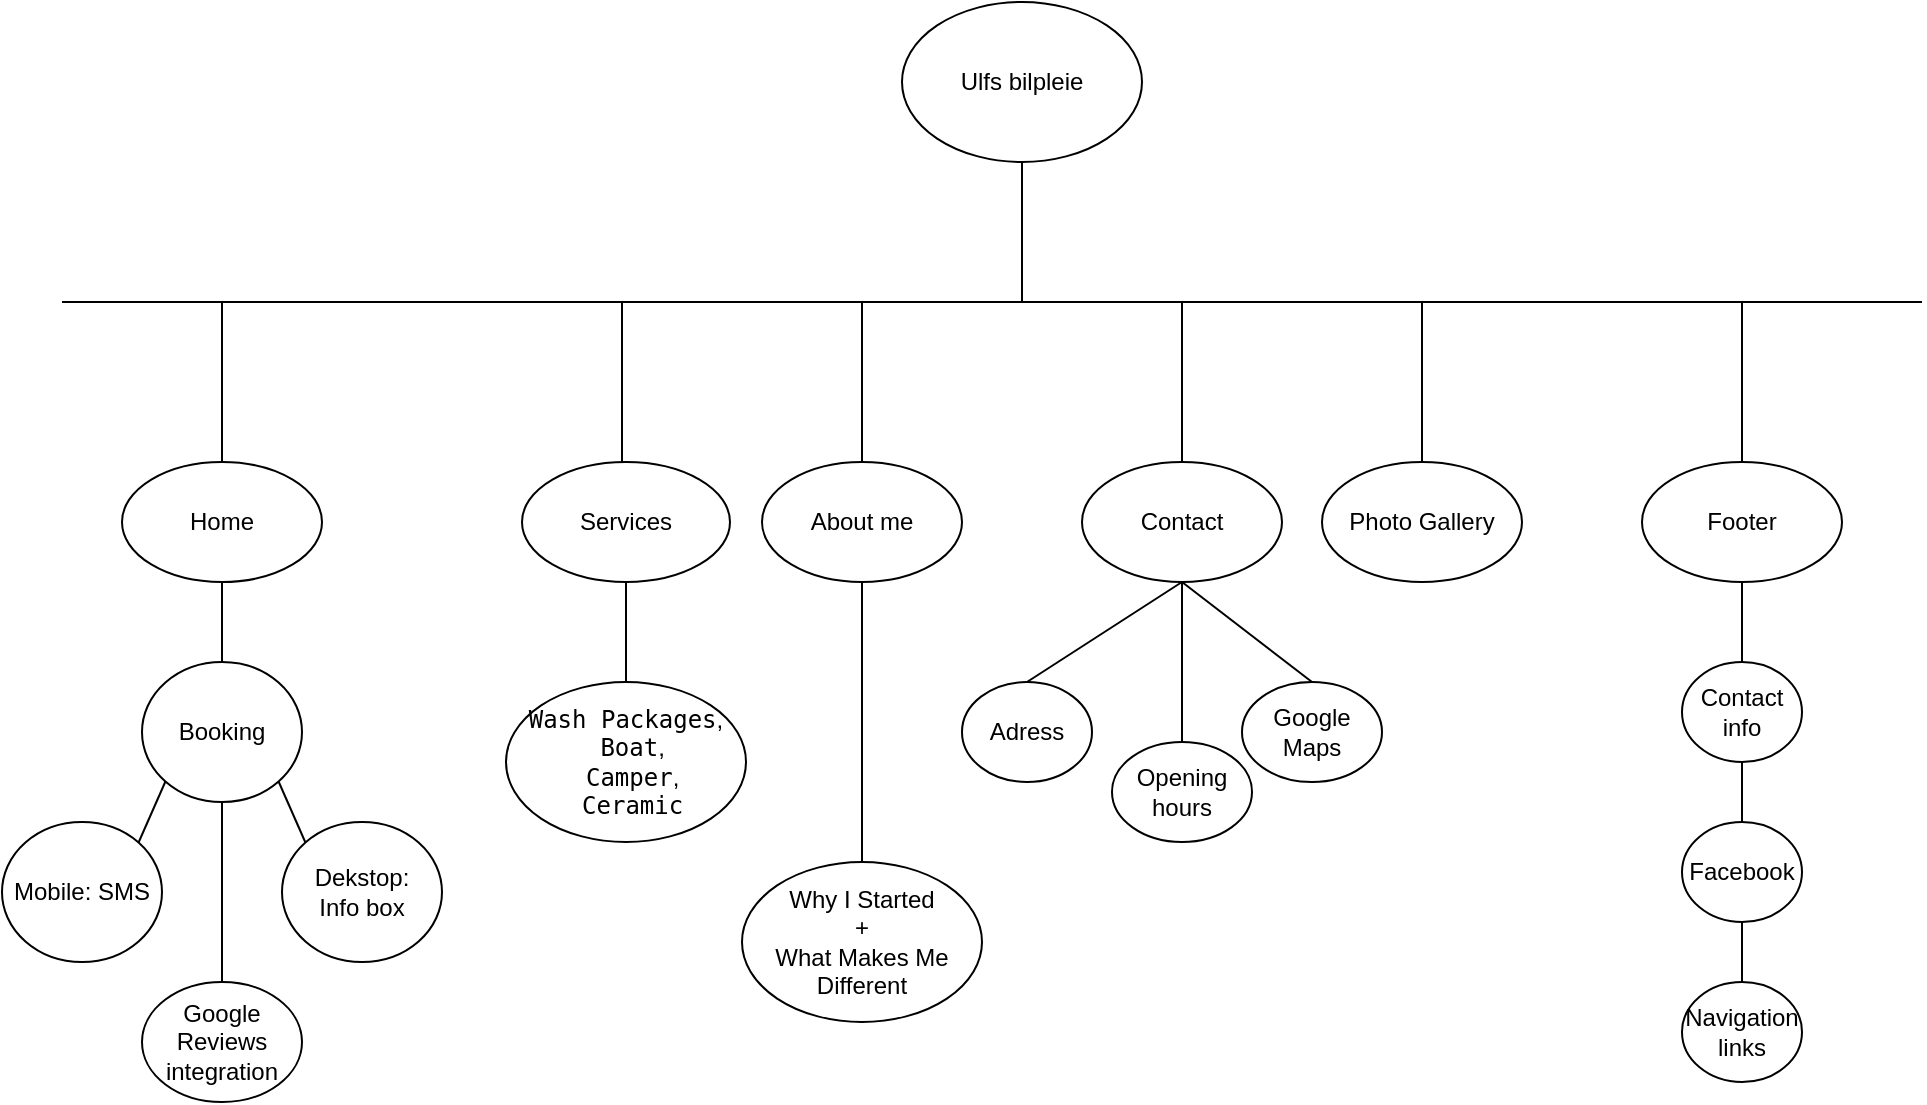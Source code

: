 <mxfile version="26.2.2">
  <diagram name="Page-1" id="8ZTztaC-nekQpCpnFmyh">
    <mxGraphModel dx="1044" dy="562" grid="1" gridSize="10" guides="1" tooltips="1" connect="1" arrows="1" fold="1" page="1" pageScale="1" pageWidth="827" pageHeight="1169" math="0" shadow="0">
      <root>
        <mxCell id="0" />
        <mxCell id="1" parent="0" />
        <mxCell id="CD4meWqE8EMx-fC7VgAC-1" value="Ulfs bilpleie" style="ellipse;whiteSpace=wrap;html=1;" vertex="1" parent="1">
          <mxGeometry x="500" y="370" width="120" height="80" as="geometry" />
        </mxCell>
        <mxCell id="CD4meWqE8EMx-fC7VgAC-2" value="" style="endArrow=none;html=1;rounded=0;" edge="1" parent="1">
          <mxGeometry width="50" height="50" relative="1" as="geometry">
            <mxPoint x="200" y="520" as="sourcePoint" />
            <mxPoint x="760" y="520" as="targetPoint" />
          </mxGeometry>
        </mxCell>
        <mxCell id="CD4meWqE8EMx-fC7VgAC-5" value="Services" style="ellipse;whiteSpace=wrap;html=1;" vertex="1" parent="1">
          <mxGeometry x="310" y="600" width="104" height="60" as="geometry" />
        </mxCell>
        <mxCell id="CD4meWqE8EMx-fC7VgAC-7" value="About me" style="ellipse;whiteSpace=wrap;html=1;" vertex="1" parent="1">
          <mxGeometry x="430" y="600" width="100" height="60" as="geometry" />
        </mxCell>
        <mxCell id="CD4meWqE8EMx-fC7VgAC-8" value="" style="endArrow=none;html=1;rounded=0;entryX=0.5;entryY=0;entryDx=0;entryDy=0;" edge="1" parent="1" target="CD4meWqE8EMx-fC7VgAC-9">
          <mxGeometry width="50" height="50" relative="1" as="geometry">
            <mxPoint x="640" y="520" as="sourcePoint" />
            <mxPoint x="600" y="600" as="targetPoint" />
          </mxGeometry>
        </mxCell>
        <mxCell id="CD4meWqE8EMx-fC7VgAC-9" value="Contact" style="ellipse;whiteSpace=wrap;html=1;" vertex="1" parent="1">
          <mxGeometry x="590" y="600" width="100" height="60" as="geometry" />
        </mxCell>
        <mxCell id="CD4meWqE8EMx-fC7VgAC-10" value="" style="endArrow=none;html=1;rounded=0;entryX=0.5;entryY=0;entryDx=0;entryDy=0;" edge="1" parent="1">
          <mxGeometry width="50" height="50" relative="1" as="geometry">
            <mxPoint x="760" y="520" as="sourcePoint" />
            <mxPoint x="760" y="600" as="targetPoint" />
          </mxGeometry>
        </mxCell>
        <mxCell id="CD4meWqE8EMx-fC7VgAC-11" value="Photo Gallery" style="ellipse;whiteSpace=wrap;html=1;" vertex="1" parent="1">
          <mxGeometry x="710" y="600" width="100" height="60" as="geometry" />
        </mxCell>
        <mxCell id="CD4meWqE8EMx-fC7VgAC-15" value="" style="endArrow=none;html=1;rounded=0;entryX=0.5;entryY=0;entryDx=0;entryDy=0;" edge="1" parent="1" target="CD4meWqE8EMx-fC7VgAC-16">
          <mxGeometry width="50" height="50" relative="1" as="geometry">
            <mxPoint x="640" y="660" as="sourcePoint" />
            <mxPoint x="600" y="720" as="targetPoint" />
          </mxGeometry>
        </mxCell>
        <mxCell id="CD4meWqE8EMx-fC7VgAC-16" value="Google Maps" style="ellipse;whiteSpace=wrap;html=1;" vertex="1" parent="1">
          <mxGeometry x="670" y="710" width="70" height="50" as="geometry" />
        </mxCell>
        <mxCell id="CD4meWqE8EMx-fC7VgAC-17" value="" style="endArrow=none;html=1;rounded=0;entryX=0.5;entryY=0;entryDx=0;entryDy=0;" edge="1" parent="1" target="CD4meWqE8EMx-fC7VgAC-7">
          <mxGeometry width="50" height="50" relative="1" as="geometry">
            <mxPoint x="480" y="520" as="sourcePoint" />
            <mxPoint x="440" y="600" as="targetPoint" />
          </mxGeometry>
        </mxCell>
        <mxCell id="CD4meWqE8EMx-fC7VgAC-20" value="Home" style="ellipse;whiteSpace=wrap;html=1;" vertex="1" parent="1">
          <mxGeometry x="110" y="600" width="100" height="60" as="geometry" />
        </mxCell>
        <mxCell id="CD4meWqE8EMx-fC7VgAC-22" value="Booking" style="ellipse;whiteSpace=wrap;html=1;" vertex="1" parent="1">
          <mxGeometry x="120" y="700" width="80" height="70" as="geometry" />
        </mxCell>
        <mxCell id="CD4meWqE8EMx-fC7VgAC-23" value="" style="endArrow=none;html=1;rounded=0;" edge="1" parent="1">
          <mxGeometry width="50" height="50" relative="1" as="geometry">
            <mxPoint x="760" y="520" as="sourcePoint" />
            <mxPoint x="880" y="520" as="targetPoint" />
          </mxGeometry>
        </mxCell>
        <mxCell id="CD4meWqE8EMx-fC7VgAC-24" value="" style="endArrow=none;html=1;rounded=0;" edge="1" parent="1">
          <mxGeometry width="50" height="50" relative="1" as="geometry">
            <mxPoint x="920" y="520" as="sourcePoint" />
            <mxPoint x="920" y="600" as="targetPoint" />
          </mxGeometry>
        </mxCell>
        <mxCell id="CD4meWqE8EMx-fC7VgAC-25" value="" style="endArrow=none;html=1;rounded=0;" edge="1" parent="1">
          <mxGeometry width="50" height="50" relative="1" as="geometry">
            <mxPoint x="880" y="520" as="sourcePoint" />
            <mxPoint x="1010" y="520" as="targetPoint" />
          </mxGeometry>
        </mxCell>
        <mxCell id="CD4meWqE8EMx-fC7VgAC-26" value="Footer" style="ellipse;whiteSpace=wrap;html=1;" vertex="1" parent="1">
          <mxGeometry x="870" y="600" width="100" height="60" as="geometry" />
        </mxCell>
        <mxCell id="CD4meWqE8EMx-fC7VgAC-27" value="Contact info" style="ellipse;whiteSpace=wrap;html=1;" vertex="1" parent="1">
          <mxGeometry x="890" y="700" width="60" height="50" as="geometry" />
        </mxCell>
        <mxCell id="CD4meWqE8EMx-fC7VgAC-28" value="Facebook" style="ellipse;whiteSpace=wrap;html=1;" vertex="1" parent="1">
          <mxGeometry x="890" y="780" width="60" height="50" as="geometry" />
        </mxCell>
        <mxCell id="CD4meWqE8EMx-fC7VgAC-29" value="Navigation links" style="ellipse;whiteSpace=wrap;html=1;" vertex="1" parent="1">
          <mxGeometry x="890" y="860" width="60" height="50" as="geometry" />
        </mxCell>
        <mxCell id="CD4meWqE8EMx-fC7VgAC-30" value="" style="endArrow=none;html=1;rounded=0;exitX=0.5;exitY=1;exitDx=0;exitDy=0;entryX=0.5;entryY=0;entryDx=0;entryDy=0;" edge="1" parent="1" source="CD4meWqE8EMx-fC7VgAC-26" target="CD4meWqE8EMx-fC7VgAC-27">
          <mxGeometry width="50" height="50" relative="1" as="geometry">
            <mxPoint x="390" y="660" as="sourcePoint" />
            <mxPoint x="800" y="690" as="targetPoint" />
          </mxGeometry>
        </mxCell>
        <mxCell id="CD4meWqE8EMx-fC7VgAC-31" value="" style="endArrow=none;html=1;rounded=0;exitX=0.5;exitY=1;exitDx=0;exitDy=0;entryX=0.5;entryY=0;entryDx=0;entryDy=0;" edge="1" parent="1" source="CD4meWqE8EMx-fC7VgAC-27" target="CD4meWqE8EMx-fC7VgAC-28">
          <mxGeometry width="50" height="50" relative="1" as="geometry">
            <mxPoint x="390" y="660" as="sourcePoint" />
            <mxPoint x="440" y="610" as="targetPoint" />
          </mxGeometry>
        </mxCell>
        <mxCell id="CD4meWqE8EMx-fC7VgAC-32" value="" style="endArrow=none;html=1;rounded=0;exitX=0.5;exitY=1;exitDx=0;exitDy=0;entryX=0.5;entryY=0;entryDx=0;entryDy=0;" edge="1" parent="1" source="CD4meWqE8EMx-fC7VgAC-28" target="CD4meWqE8EMx-fC7VgAC-29">
          <mxGeometry width="50" height="50" relative="1" as="geometry">
            <mxPoint x="390" y="660" as="sourcePoint" />
            <mxPoint x="440" y="610" as="targetPoint" />
          </mxGeometry>
        </mxCell>
        <mxCell id="CD4meWqE8EMx-fC7VgAC-34" value="" style="endArrow=none;html=1;rounded=0;" edge="1" parent="1">
          <mxGeometry width="50" height="50" relative="1" as="geometry">
            <mxPoint x="200" y="520" as="sourcePoint" />
            <mxPoint x="80" y="520" as="targetPoint" />
          </mxGeometry>
        </mxCell>
        <mxCell id="CD4meWqE8EMx-fC7VgAC-35" value="" style="endArrow=none;html=1;rounded=0;" edge="1" parent="1" target="CD4meWqE8EMx-fC7VgAC-20">
          <mxGeometry width="50" height="50" relative="1" as="geometry">
            <mxPoint x="160" y="520" as="sourcePoint" />
            <mxPoint x="590" y="610" as="targetPoint" />
          </mxGeometry>
        </mxCell>
        <mxCell id="CD4meWqE8EMx-fC7VgAC-36" value="" style="endArrow=none;html=1;rounded=0;exitX=0.5;exitY=1;exitDx=0;exitDy=0;entryX=0.5;entryY=0;entryDx=0;entryDy=0;" edge="1" parent="1" source="CD4meWqE8EMx-fC7VgAC-20" target="CD4meWqE8EMx-fC7VgAC-22">
          <mxGeometry width="50" height="50" relative="1" as="geometry">
            <mxPoint x="540" y="660" as="sourcePoint" />
            <mxPoint x="590" y="610" as="targetPoint" />
          </mxGeometry>
        </mxCell>
        <mxCell id="CD4meWqE8EMx-fC7VgAC-37" value="Dekstop: &lt;br&gt;Info box" style="ellipse;whiteSpace=wrap;html=1;" vertex="1" parent="1">
          <mxGeometry x="190" y="780" width="80" height="70" as="geometry" />
        </mxCell>
        <mxCell id="CD4meWqE8EMx-fC7VgAC-38" value="" style="endArrow=none;html=1;rounded=0;exitX=0.5;exitY=1;exitDx=0;exitDy=0;" edge="1" parent="1" source="CD4meWqE8EMx-fC7VgAC-1">
          <mxGeometry width="50" height="50" relative="1" as="geometry">
            <mxPoint x="540" y="680" as="sourcePoint" />
            <mxPoint x="560" y="520" as="targetPoint" />
          </mxGeometry>
        </mxCell>
        <mxCell id="CD4meWqE8EMx-fC7VgAC-39" value="Mobile: SMS" style="ellipse;whiteSpace=wrap;html=1;" vertex="1" parent="1">
          <mxGeometry x="50" y="780" width="80" height="70" as="geometry" />
        </mxCell>
        <mxCell id="CD4meWqE8EMx-fC7VgAC-40" value="" style="endArrow=none;html=1;rounded=0;exitX=1;exitY=1;exitDx=0;exitDy=0;entryX=0;entryY=0;entryDx=0;entryDy=0;" edge="1" parent="1" source="CD4meWqE8EMx-fC7VgAC-22" target="CD4meWqE8EMx-fC7VgAC-37">
          <mxGeometry width="50" height="50" relative="1" as="geometry">
            <mxPoint x="540" y="680" as="sourcePoint" />
            <mxPoint x="590" y="630" as="targetPoint" />
          </mxGeometry>
        </mxCell>
        <mxCell id="CD4meWqE8EMx-fC7VgAC-41" value="" style="endArrow=none;html=1;rounded=0;exitX=0;exitY=1;exitDx=0;exitDy=0;entryX=1;entryY=0;entryDx=0;entryDy=0;" edge="1" parent="1" source="CD4meWqE8EMx-fC7VgAC-22" target="CD4meWqE8EMx-fC7VgAC-39">
          <mxGeometry width="50" height="50" relative="1" as="geometry">
            <mxPoint x="540" y="680" as="sourcePoint" />
            <mxPoint x="590" y="630" as="targetPoint" />
          </mxGeometry>
        </mxCell>
        <mxCell id="CD4meWqE8EMx-fC7VgAC-42" value="Google Reviews integration" style="ellipse;whiteSpace=wrap;html=1;" vertex="1" parent="1">
          <mxGeometry x="120" y="860" width="80" height="60" as="geometry" />
        </mxCell>
        <mxCell id="CD4meWqE8EMx-fC7VgAC-43" value="" style="endArrow=none;html=1;rounded=0;exitX=0.5;exitY=1;exitDx=0;exitDy=0;entryX=0.5;entryY=0;entryDx=0;entryDy=0;" edge="1" parent="1" source="CD4meWqE8EMx-fC7VgAC-22" target="CD4meWqE8EMx-fC7VgAC-42">
          <mxGeometry width="50" height="50" relative="1" as="geometry">
            <mxPoint x="540" y="680" as="sourcePoint" />
            <mxPoint x="590" y="630" as="targetPoint" />
          </mxGeometry>
        </mxCell>
        <mxCell id="CD4meWqE8EMx-fC7VgAC-44" value="" style="endArrow=none;html=1;rounded=0;" edge="1" parent="1">
          <mxGeometry width="50" height="50" relative="1" as="geometry">
            <mxPoint x="360" y="520" as="sourcePoint" />
            <mxPoint x="360" y="600" as="targetPoint" />
          </mxGeometry>
        </mxCell>
        <mxCell id="CD4meWqE8EMx-fC7VgAC-45" value="&lt;code data-end=&quot;2075&quot; data-start=&quot;2060&quot;&gt;Wash Packages&lt;/code&gt;,&lt;br&gt;&amp;nbsp;&amp;nbsp;&lt;code data-end=&quot;2083&quot; data-start=&quot;2077&quot;&gt;Boat&lt;/code&gt;,&lt;br&gt;&amp;nbsp;&amp;nbsp;&lt;code data-end=&quot;2093&quot; data-start=&quot;2085&quot;&gt;Camper&lt;/code&gt;,&lt;br&gt;&amp;nbsp;&amp;nbsp;&lt;code data-end=&quot;2104&quot; data-start=&quot;2095&quot;&gt;Ceramic&lt;/code&gt;" style="ellipse;whiteSpace=wrap;html=1;" vertex="1" parent="1">
          <mxGeometry x="302" y="710" width="120" height="80" as="geometry" />
        </mxCell>
        <mxCell id="CD4meWqE8EMx-fC7VgAC-46" value="" style="endArrow=none;html=1;rounded=0;exitX=0.5;exitY=1;exitDx=0;exitDy=0;entryX=0.5;entryY=0;entryDx=0;entryDy=0;" edge="1" parent="1" source="CD4meWqE8EMx-fC7VgAC-5" target="CD4meWqE8EMx-fC7VgAC-45">
          <mxGeometry width="50" height="50" relative="1" as="geometry">
            <mxPoint x="510" y="680" as="sourcePoint" />
            <mxPoint x="560" y="630" as="targetPoint" />
          </mxGeometry>
        </mxCell>
        <mxCell id="CD4meWqE8EMx-fC7VgAC-48" value="Opening hours" style="ellipse;whiteSpace=wrap;html=1;" vertex="1" parent="1">
          <mxGeometry x="605" y="740" width="70" height="50" as="geometry" />
        </mxCell>
        <mxCell id="CD4meWqE8EMx-fC7VgAC-49" value="" style="endArrow=none;html=1;rounded=0;exitX=0.5;exitY=1;exitDx=0;exitDy=0;entryX=0.5;entryY=0;entryDx=0;entryDy=0;" edge="1" parent="1" source="CD4meWqE8EMx-fC7VgAC-9" target="CD4meWqE8EMx-fC7VgAC-48">
          <mxGeometry width="50" height="50" relative="1" as="geometry">
            <mxPoint x="510" y="680" as="sourcePoint" />
            <mxPoint x="560" y="630" as="targetPoint" />
          </mxGeometry>
        </mxCell>
        <mxCell id="CD4meWqE8EMx-fC7VgAC-50" value="" style="endArrow=none;html=1;rounded=0;exitX=0.5;exitY=0;exitDx=0;exitDy=0;" edge="1" parent="1" source="CD4meWqE8EMx-fC7VgAC-51">
          <mxGeometry width="50" height="50" relative="1" as="geometry">
            <mxPoint x="530" y="710" as="sourcePoint" />
            <mxPoint x="640" y="660" as="targetPoint" />
          </mxGeometry>
        </mxCell>
        <mxCell id="CD4meWqE8EMx-fC7VgAC-51" value="Adress" style="ellipse;whiteSpace=wrap;html=1;" vertex="1" parent="1">
          <mxGeometry x="530" y="710" width="65" height="50" as="geometry" />
        </mxCell>
        <mxCell id="CD4meWqE8EMx-fC7VgAC-52" value="" style="endArrow=none;html=1;rounded=0;exitX=0.5;exitY=1;exitDx=0;exitDy=0;" edge="1" parent="1" source="CD4meWqE8EMx-fC7VgAC-7">
          <mxGeometry width="50" height="50" relative="1" as="geometry">
            <mxPoint x="510" y="680" as="sourcePoint" />
            <mxPoint x="480" y="800" as="targetPoint" />
          </mxGeometry>
        </mxCell>
        <mxCell id="CD4meWqE8EMx-fC7VgAC-53" value="Why I Started&lt;br&gt;+&lt;br&gt;What Makes Me Different" style="ellipse;whiteSpace=wrap;html=1;" vertex="1" parent="1">
          <mxGeometry x="420" y="800" width="120" height="80" as="geometry" />
        </mxCell>
      </root>
    </mxGraphModel>
  </diagram>
</mxfile>
